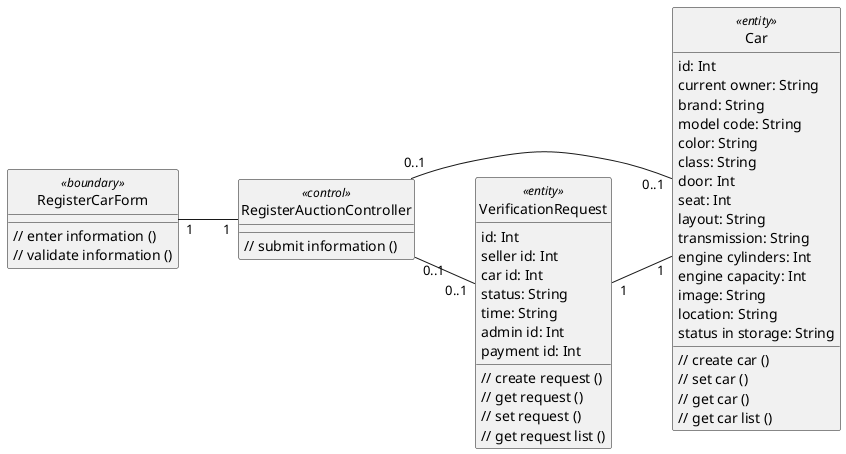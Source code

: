 @startuml register_car
hide circle
skinparam classAttributeIconSize 0
left to right direction


class RegisterCarForm <<boundary>> {
  // enter information ()
  // validate information ()
}

class RegisterAuctionController <<control>> {
  // submit information ()
}

class Car <<entity>> {
  id: Int
  current owner: String
  brand: String
  model code: String
  color: String
  class: String
  door: Int
  seat: Int
  layout: String
  transmission: String
  engine cylinders: Int
  engine capacity: Int
  image: String
  location: String
  status in storage: String
  // create car ()
  // set car ()
  // get car ()
  // get car list ()
}

class VerificationRequest <<entity>> {
  id: Int
  seller id: Int
  car id: Int
  status: String
  time: String
  admin id: Int
  payment id: Int
  // create request ()
  // get request ()
  // set request ()
  // get request list ()
}

RegisterCarForm "1" -- "1" RegisterAuctionController
RegisterAuctionController "0..1" -- "0..1" VerificationRequest
RegisterAuctionController "0..1" -- "0..1" Car
VerificationRequest "1" -- "1" Car

@enduml